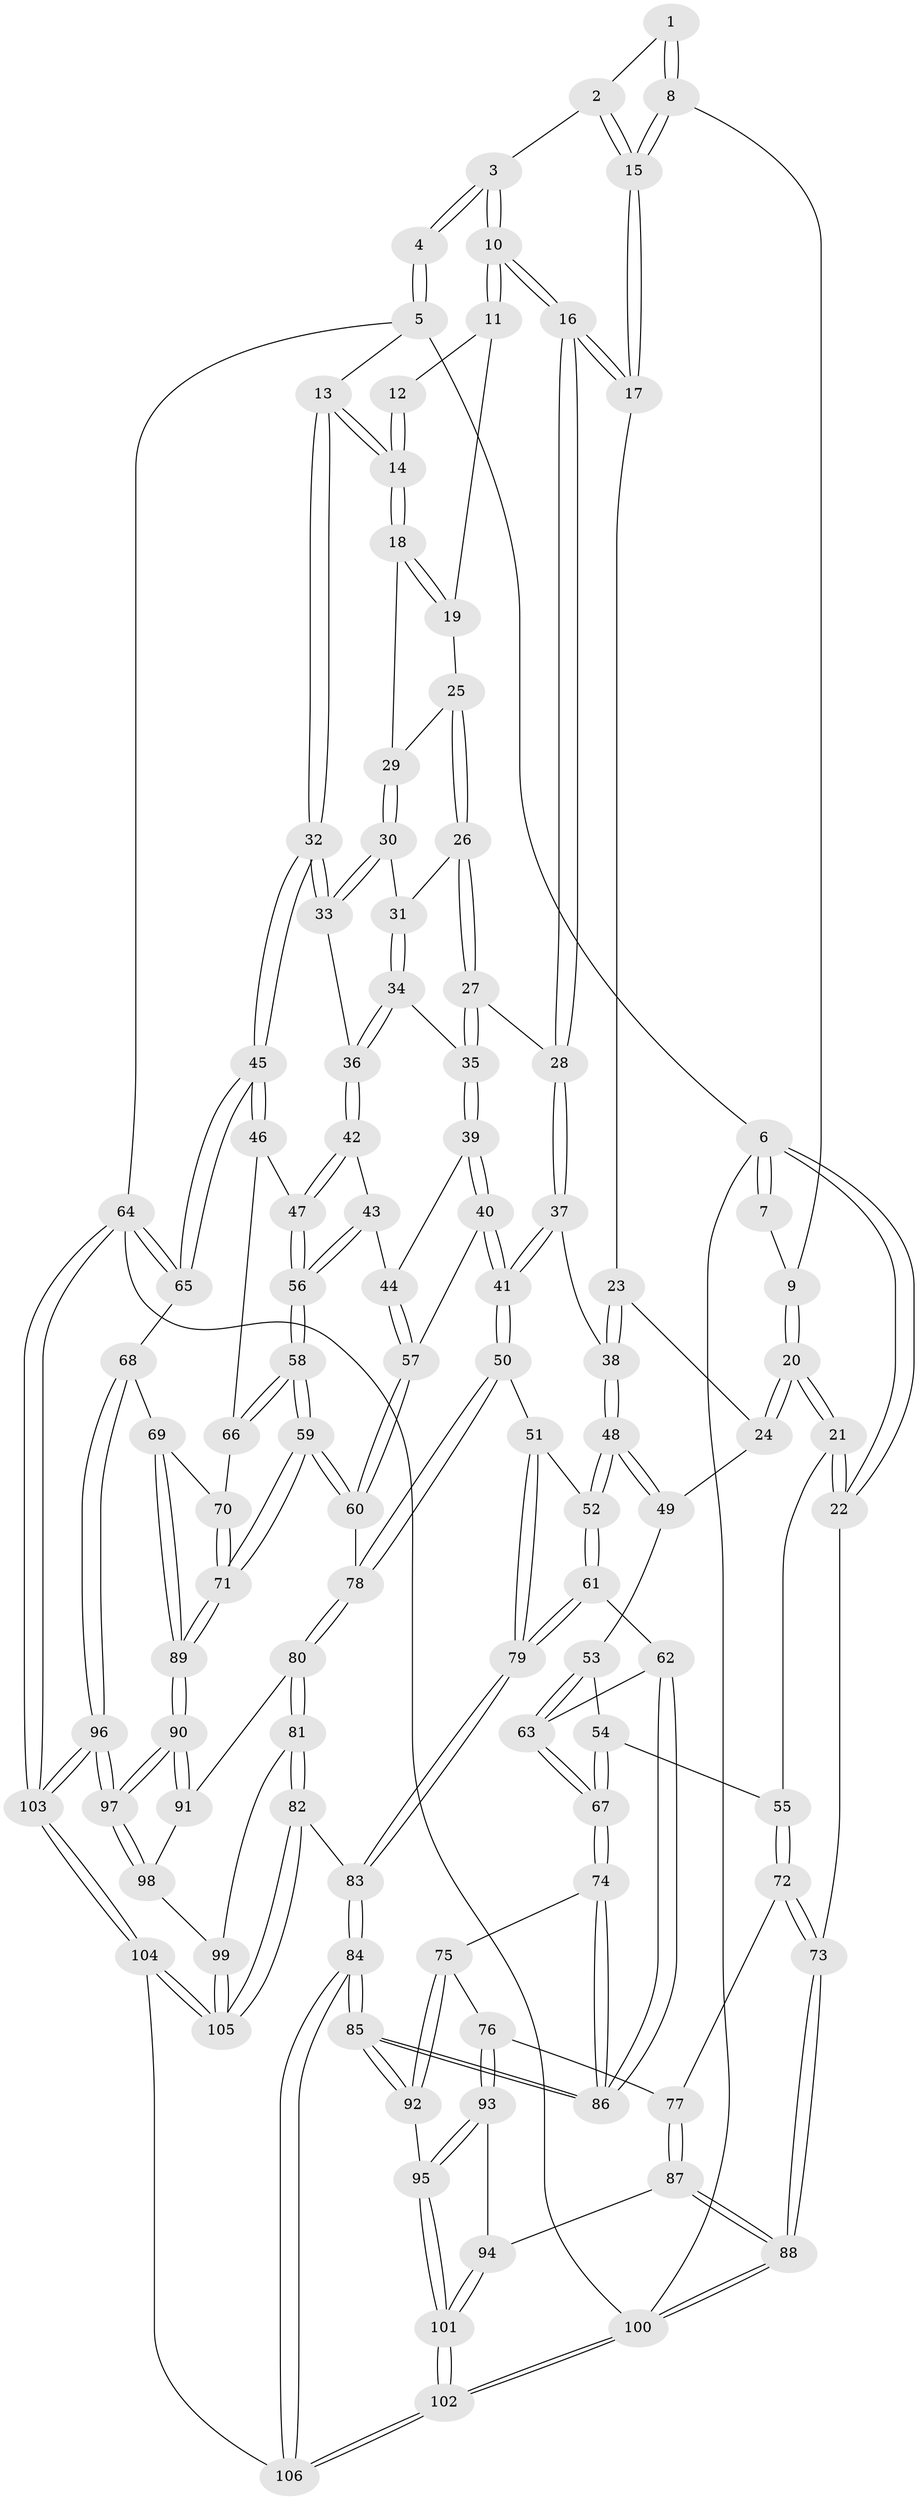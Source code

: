 // Generated by graph-tools (version 1.1) at 2025/03/03/09/25 03:03:27]
// undirected, 106 vertices, 262 edges
graph export_dot {
graph [start="1"]
  node [color=gray90,style=filled];
  1 [pos="+0.22189614754449288+0"];
  2 [pos="+0.46349798230209377+0"];
  3 [pos="+0.5587480626851826+0"];
  4 [pos="+0.9253759392643689+0"];
  5 [pos="+1+0"];
  6 [pos="+0+0"];
  7 [pos="+0.15699634358034306+0"];
  8 [pos="+0.27985318697091754+0.15199699626723703"];
  9 [pos="+0.16915198653335264+0.11562711704403292"];
  10 [pos="+0.5960646019573282+0.04846939261107516"];
  11 [pos="+0.7220032126097041+0.11153273320657166"];
  12 [pos="+0.7802873414837533+0.08111838230946945"];
  13 [pos="+1+0"];
  14 [pos="+1+0"];
  15 [pos="+0.32667166017789223+0.18769334769658677"];
  16 [pos="+0.5511395943781359+0.24990814132056613"];
  17 [pos="+0.3352864521896631+0.22155561577782013"];
  18 [pos="+0.9382215547185331+0.17248975138176406"];
  19 [pos="+0.7774059194159371+0.16233719249738723"];
  20 [pos="+0+0.33542845229235896"];
  21 [pos="+0+0.34153560551416084"];
  22 [pos="+0+0.3229069634197563"];
  23 [pos="+0.31507691011748595+0.2481414085482734"];
  24 [pos="+0.09846297327592039+0.33905766435040846"];
  25 [pos="+0.7356615454511481+0.2521154248340811"];
  26 [pos="+0.7175481955610367+0.27782388884981907"];
  27 [pos="+0.5874706658135315+0.28812183420649845"];
  28 [pos="+0.5568392122683957+0.26263542762558584"];
  29 [pos="+0.8962817852477446+0.22981530742039763"];
  30 [pos="+0.8740863303211367+0.2683825384657939"];
  31 [pos="+0.7453302576067515+0.2967236651299243"];
  32 [pos="+1+0.4032754598880677"];
  33 [pos="+0.8669619253344653+0.32416730149463535"];
  34 [pos="+0.8005564492430417+0.39416041092111326"];
  35 [pos="+0.6267383347646689+0.41013341886534865"];
  36 [pos="+0.8392732348917997+0.4178356612131442"];
  37 [pos="+0.40660561612387247+0.44576936518185784"];
  38 [pos="+0.37154356649596865+0.4481562809076958"];
  39 [pos="+0.6266530750089142+0.41161440569203867"];
  40 [pos="+0.5658446244411971+0.5432331509104344"];
  41 [pos="+0.5537378526711222+0.5592540123590137"];
  42 [pos="+0.8479481198554523+0.43493574892856496"];
  43 [pos="+0.7625739379885488+0.5069275308307087"];
  44 [pos="+0.7564883956172945+0.5081522345259767"];
  45 [pos="+1+0.4234208149711414"];
  46 [pos="+0.9552405393622765+0.48087385140152167"];
  47 [pos="+0.9287389834635469+0.4737070065132707"];
  48 [pos="+0.3439454567275931+0.4672246869883579"];
  49 [pos="+0.30241728588005606+0.47066054657458933"];
  50 [pos="+0.5537387942904637+0.5619966742697106"];
  51 [pos="+0.5343786853232564+0.5778708497139765"];
  52 [pos="+0.3676540492265525+0.6140938725848814"];
  53 [pos="+0.270503135300528+0.5122651587374613"];
  54 [pos="+0.13306513521042412+0.5492447715210791"];
  55 [pos="+0.08855834840919613+0.5314507239495895"];
  56 [pos="+0.8086876474269123+0.5957636506333812"];
  57 [pos="+0.7385024903917382+0.5264522298671508"];
  58 [pos="+0.8083416447830116+0.6531284297855604"];
  59 [pos="+0.7977883641913296+0.6833497035493465"];
  60 [pos="+0.7005065882739197+0.6490979056263311"];
  61 [pos="+0.3510363157089327+0.6468604147376465"];
  62 [pos="+0.3313371516078877+0.6506402842626068"];
  63 [pos="+0.24344366520155514+0.6521454652653935"];
  64 [pos="+1+1"];
  65 [pos="+1+0.703144540960668"];
  66 [pos="+0.9305455281612885+0.5594659493409201"];
  67 [pos="+0.24065197244055422+0.6536328035028495"];
  68 [pos="+1+0.7205803158731048"];
  69 [pos="+0.9484694901734176+0.71187830034395"];
  70 [pos="+0.9322728071215622+0.5831878507806418"];
  71 [pos="+0.816942064014656+0.7143313449910845"];
  72 [pos="+0.07932108115780463+0.6569584122188649"];
  73 [pos="+0+0.6275656457807016"];
  74 [pos="+0.21861320456142297+0.6912401145179589"];
  75 [pos="+0.20436314530161623+0.7024370332372875"];
  76 [pos="+0.17213639745967063+0.7167567441384555"];
  77 [pos="+0.08431693231344035+0.6716891190089271"];
  78 [pos="+0.6341741322961773+0.6543010420131025"];
  79 [pos="+0.4383374702787808+0.7532029643050338"];
  80 [pos="+0.6150437831997534+0.7285342971389603"];
  81 [pos="+0.4819477645394158+0.8427227170148539"];
  82 [pos="+0.46369330277132065+0.8473440763664574"];
  83 [pos="+0.45438004639788576+0.8474233263184182"];
  84 [pos="+0.3855569928270696+0.8993556545256111"];
  85 [pos="+0.3853198369642351+0.8992249413464467"];
  86 [pos="+0.31038377219018526+0.7773790367200484"];
  87 [pos="+0+0.7850937744012801"];
  88 [pos="+0+0.792877849334331"];
  89 [pos="+0.839419403390193+0.7529588570579455"];
  90 [pos="+0.8210008374813313+0.8233774184579543"];
  91 [pos="+0.6875721262761155+0.7957080197145483"];
  92 [pos="+0.27316160080360574+0.8696627476024613"];
  93 [pos="+0.1460214598651752+0.7874107838361671"];
  94 [pos="+0.07051823923144702+0.8260138885008186"];
  95 [pos="+0.22279048758394612+0.8685505995134193"];
  96 [pos="+0.8596361666144703+0.986963016244155"];
  97 [pos="+0.8390356252421582+0.9390762164456204"];
  98 [pos="+0.6199351939795756+0.8833657540656905"];
  99 [pos="+0.618741291232297+0.8836057876653797"];
  100 [pos="+0+1"];
  101 [pos="+0.10344237472665128+0.9617847031967759"];
  102 [pos="+0+1"];
  103 [pos="+0.9577941357138414+1"];
  104 [pos="+0.7214268282069989+1"];
  105 [pos="+0.6442124561203586+1"];
  106 [pos="+0.32992774388744955+1"];
  1 -- 2;
  1 -- 8;
  1 -- 8;
  2 -- 3;
  2 -- 15;
  2 -- 15;
  3 -- 4;
  3 -- 4;
  3 -- 10;
  3 -- 10;
  4 -- 5;
  4 -- 5;
  5 -- 6;
  5 -- 13;
  5 -- 64;
  6 -- 7;
  6 -- 7;
  6 -- 22;
  6 -- 22;
  6 -- 100;
  7 -- 9;
  8 -- 9;
  8 -- 15;
  8 -- 15;
  9 -- 20;
  9 -- 20;
  10 -- 11;
  10 -- 11;
  10 -- 16;
  10 -- 16;
  11 -- 12;
  11 -- 19;
  12 -- 14;
  12 -- 14;
  13 -- 14;
  13 -- 14;
  13 -- 32;
  13 -- 32;
  14 -- 18;
  14 -- 18;
  15 -- 17;
  15 -- 17;
  16 -- 17;
  16 -- 17;
  16 -- 28;
  16 -- 28;
  17 -- 23;
  18 -- 19;
  18 -- 19;
  18 -- 29;
  19 -- 25;
  20 -- 21;
  20 -- 21;
  20 -- 24;
  20 -- 24;
  21 -- 22;
  21 -- 22;
  21 -- 55;
  22 -- 73;
  23 -- 24;
  23 -- 38;
  23 -- 38;
  24 -- 49;
  25 -- 26;
  25 -- 26;
  25 -- 29;
  26 -- 27;
  26 -- 27;
  26 -- 31;
  27 -- 28;
  27 -- 35;
  27 -- 35;
  28 -- 37;
  28 -- 37;
  29 -- 30;
  29 -- 30;
  30 -- 31;
  30 -- 33;
  30 -- 33;
  31 -- 34;
  31 -- 34;
  32 -- 33;
  32 -- 33;
  32 -- 45;
  32 -- 45;
  33 -- 36;
  34 -- 35;
  34 -- 36;
  34 -- 36;
  35 -- 39;
  35 -- 39;
  36 -- 42;
  36 -- 42;
  37 -- 38;
  37 -- 41;
  37 -- 41;
  38 -- 48;
  38 -- 48;
  39 -- 40;
  39 -- 40;
  39 -- 44;
  40 -- 41;
  40 -- 41;
  40 -- 57;
  41 -- 50;
  41 -- 50;
  42 -- 43;
  42 -- 47;
  42 -- 47;
  43 -- 44;
  43 -- 56;
  43 -- 56;
  44 -- 57;
  44 -- 57;
  45 -- 46;
  45 -- 46;
  45 -- 65;
  45 -- 65;
  46 -- 47;
  46 -- 66;
  47 -- 56;
  47 -- 56;
  48 -- 49;
  48 -- 49;
  48 -- 52;
  48 -- 52;
  49 -- 53;
  50 -- 51;
  50 -- 78;
  50 -- 78;
  51 -- 52;
  51 -- 79;
  51 -- 79;
  52 -- 61;
  52 -- 61;
  53 -- 54;
  53 -- 63;
  53 -- 63;
  54 -- 55;
  54 -- 67;
  54 -- 67;
  55 -- 72;
  55 -- 72;
  56 -- 58;
  56 -- 58;
  57 -- 60;
  57 -- 60;
  58 -- 59;
  58 -- 59;
  58 -- 66;
  58 -- 66;
  59 -- 60;
  59 -- 60;
  59 -- 71;
  59 -- 71;
  60 -- 78;
  61 -- 62;
  61 -- 79;
  61 -- 79;
  62 -- 63;
  62 -- 86;
  62 -- 86;
  63 -- 67;
  63 -- 67;
  64 -- 65;
  64 -- 65;
  64 -- 103;
  64 -- 103;
  64 -- 100;
  65 -- 68;
  66 -- 70;
  67 -- 74;
  67 -- 74;
  68 -- 69;
  68 -- 96;
  68 -- 96;
  69 -- 70;
  69 -- 89;
  69 -- 89;
  70 -- 71;
  70 -- 71;
  71 -- 89;
  71 -- 89;
  72 -- 73;
  72 -- 73;
  72 -- 77;
  73 -- 88;
  73 -- 88;
  74 -- 75;
  74 -- 86;
  74 -- 86;
  75 -- 76;
  75 -- 92;
  75 -- 92;
  76 -- 77;
  76 -- 93;
  76 -- 93;
  77 -- 87;
  77 -- 87;
  78 -- 80;
  78 -- 80;
  79 -- 83;
  79 -- 83;
  80 -- 81;
  80 -- 81;
  80 -- 91;
  81 -- 82;
  81 -- 82;
  81 -- 99;
  82 -- 83;
  82 -- 105;
  82 -- 105;
  83 -- 84;
  83 -- 84;
  84 -- 85;
  84 -- 85;
  84 -- 106;
  84 -- 106;
  85 -- 86;
  85 -- 86;
  85 -- 92;
  85 -- 92;
  87 -- 88;
  87 -- 88;
  87 -- 94;
  88 -- 100;
  88 -- 100;
  89 -- 90;
  89 -- 90;
  90 -- 91;
  90 -- 91;
  90 -- 97;
  90 -- 97;
  91 -- 98;
  92 -- 95;
  93 -- 94;
  93 -- 95;
  93 -- 95;
  94 -- 101;
  94 -- 101;
  95 -- 101;
  95 -- 101;
  96 -- 97;
  96 -- 97;
  96 -- 103;
  96 -- 103;
  97 -- 98;
  97 -- 98;
  98 -- 99;
  99 -- 105;
  99 -- 105;
  100 -- 102;
  100 -- 102;
  101 -- 102;
  101 -- 102;
  102 -- 106;
  102 -- 106;
  103 -- 104;
  103 -- 104;
  104 -- 105;
  104 -- 105;
  104 -- 106;
}

